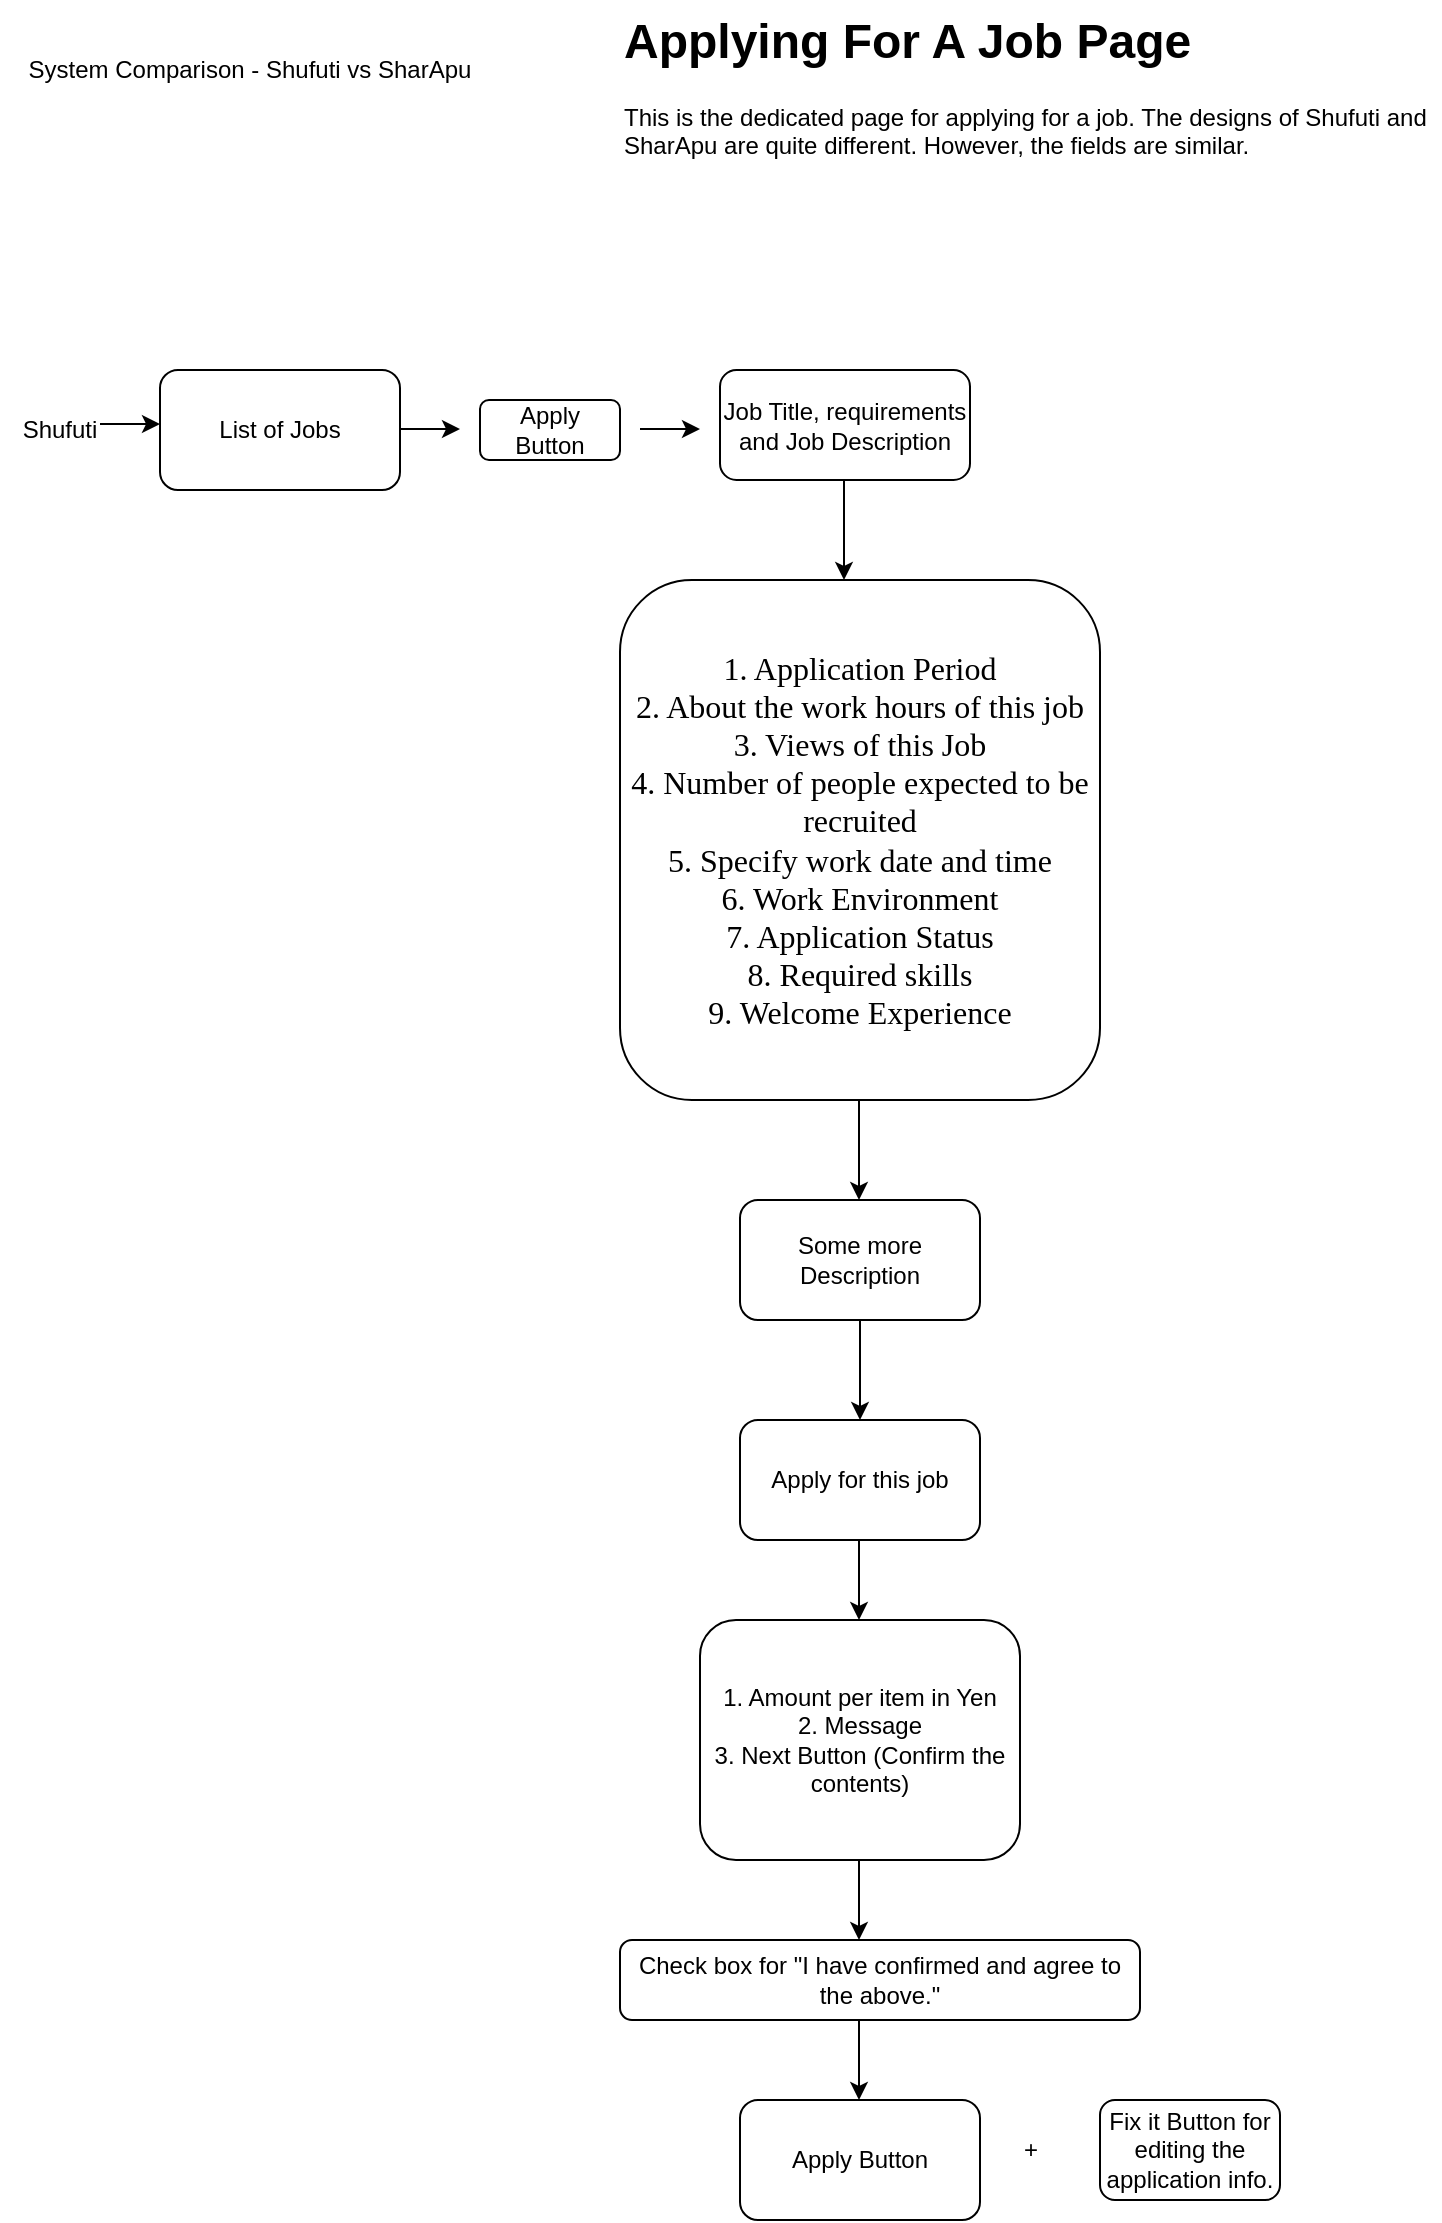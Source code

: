 <mxfile version="26.2.14">
  <diagram name="Page-1" id="N_bDfmvDDaP694r_ya1N">
    <mxGraphModel dx="872" dy="473" grid="1" gridSize="10" guides="1" tooltips="1" connect="1" arrows="1" fold="1" page="1" pageScale="1" pageWidth="850" pageHeight="1100" math="0" shadow="0">
      <root>
        <mxCell id="0" />
        <mxCell id="1" parent="0" />
        <mxCell id="AzqbW0Qeyta-qpVPFegX-1" value="System Comparison - Shufuti vs SharApu" style="text;html=1;align=center;verticalAlign=middle;whiteSpace=wrap;rounded=0;" parent="1" vertex="1">
          <mxGeometry x="60" y="30" width="250" height="50" as="geometry" />
        </mxCell>
        <mxCell id="AzqbW0Qeyta-qpVPFegX-3" value="&lt;h1 style=&quot;margin-top: 0px;&quot;&gt;Applying For A Job Page&lt;/h1&gt;&lt;p&gt;This is the dedicated page for applying for a job. The designs of Shufuti and SharApu are quite different. However, the fields are similar.&lt;/p&gt;" style="text;html=1;whiteSpace=wrap;overflow=hidden;rounded=0;" parent="1" vertex="1">
          <mxGeometry x="370" y="20" width="410" height="120" as="geometry" />
        </mxCell>
        <mxCell id="0-7v_5kUD4jxx0amRcqz-1" value="Shufuti" style="text;html=1;align=center;verticalAlign=middle;whiteSpace=wrap;rounded=0;" vertex="1" parent="1">
          <mxGeometry x="60" y="220" width="60" height="30" as="geometry" />
        </mxCell>
        <mxCell id="0-7v_5kUD4jxx0amRcqz-6" value="List of Jobs" style="rounded=1;whiteSpace=wrap;html=1;" vertex="1" parent="1">
          <mxGeometry x="140" y="205" width="120" height="60" as="geometry" />
        </mxCell>
        <mxCell id="0-7v_5kUD4jxx0amRcqz-7" value="Apply Button" style="rounded=1;whiteSpace=wrap;html=1;" vertex="1" parent="1">
          <mxGeometry x="300" y="220" width="70" height="30" as="geometry" />
        </mxCell>
        <mxCell id="0-7v_5kUD4jxx0amRcqz-8" value="Job Title, requirements and Job Description" style="rounded=1;whiteSpace=wrap;html=1;" vertex="1" parent="1">
          <mxGeometry x="420" y="205" width="125" height="55" as="geometry" />
        </mxCell>
        <mxCell id="0-7v_5kUD4jxx0amRcqz-9" value="" style="endArrow=classic;html=1;rounded=0;" edge="1" parent="1">
          <mxGeometry width="50" height="50" relative="1" as="geometry">
            <mxPoint x="380" y="234.5" as="sourcePoint" />
            <mxPoint x="410" y="234.5" as="targetPoint" />
          </mxGeometry>
        </mxCell>
        <mxCell id="0-7v_5kUD4jxx0amRcqz-10" value="" style="endArrow=classic;html=1;rounded=0;" edge="1" parent="1">
          <mxGeometry width="50" height="50" relative="1" as="geometry">
            <mxPoint x="110" y="232" as="sourcePoint" />
            <mxPoint x="140" y="232" as="targetPoint" />
          </mxGeometry>
        </mxCell>
        <mxCell id="0-7v_5kUD4jxx0amRcqz-11" value="" style="endArrow=classic;html=1;rounded=0;" edge="1" parent="1">
          <mxGeometry width="50" height="50" relative="1" as="geometry">
            <mxPoint x="260" y="234.5" as="sourcePoint" />
            <mxPoint x="290" y="234.5" as="targetPoint" />
          </mxGeometry>
        </mxCell>
        <mxCell id="0-7v_5kUD4jxx0amRcqz-12" value="" style="endArrow=classic;html=1;rounded=0;" edge="1" parent="1">
          <mxGeometry width="50" height="50" relative="1" as="geometry">
            <mxPoint x="482" y="260" as="sourcePoint" />
            <mxPoint x="482" y="310" as="targetPoint" />
          </mxGeometry>
        </mxCell>
        <mxCell id="0-7v_5kUD4jxx0amRcqz-13" value="&lt;font size=&quot;3&quot; face=&quot;Georgia&quot;&gt;1. Application Period&lt;/font&gt;&lt;div&gt;&lt;font size=&quot;3&quot; face=&quot;Georgia&quot;&gt;2. About the work hours of this job&lt;/font&gt;&lt;/div&gt;&lt;div&gt;&lt;font size=&quot;3&quot; face=&quot;Georgia&quot;&gt;3. Views of this Job&lt;/font&gt;&lt;/div&gt;&lt;div&gt;&lt;font size=&quot;3&quot; face=&quot;Georgia&quot;&gt;4. Number of people expected to be recruited&lt;/font&gt;&lt;/div&gt;&lt;div&gt;&lt;font size=&quot;3&quot; face=&quot;Georgia&quot;&gt;5. Specify work date and time&lt;/font&gt;&lt;/div&gt;&lt;div&gt;&lt;font size=&quot;3&quot; face=&quot;Georgia&quot;&gt;6. Work Environment&lt;/font&gt;&lt;/div&gt;&lt;div&gt;&lt;font size=&quot;3&quot; face=&quot;Georgia&quot;&gt;7. Application Status&lt;/font&gt;&lt;/div&gt;&lt;div&gt;&lt;font size=&quot;3&quot; face=&quot;Georgia&quot;&gt;8. Required skills&lt;/font&gt;&lt;/div&gt;&lt;div&gt;&lt;font size=&quot;3&quot; face=&quot;Georgia&quot;&gt;9. Welcome Experience&lt;/font&gt;&lt;/div&gt;" style="rounded=1;whiteSpace=wrap;html=1;" vertex="1" parent="1">
          <mxGeometry x="370" y="310" width="240" height="260" as="geometry" />
        </mxCell>
        <mxCell id="0-7v_5kUD4jxx0amRcqz-14" value="" style="endArrow=classic;html=1;rounded=0;" edge="1" parent="1">
          <mxGeometry width="50" height="50" relative="1" as="geometry">
            <mxPoint x="489.5" y="570" as="sourcePoint" />
            <mxPoint x="489.5" y="620" as="targetPoint" />
          </mxGeometry>
        </mxCell>
        <mxCell id="0-7v_5kUD4jxx0amRcqz-15" value="Some more Description" style="rounded=1;whiteSpace=wrap;html=1;" vertex="1" parent="1">
          <mxGeometry x="430" y="620" width="120" height="60" as="geometry" />
        </mxCell>
        <mxCell id="0-7v_5kUD4jxx0amRcqz-16" value="" style="endArrow=classic;html=1;rounded=0;" edge="1" parent="1" source="0-7v_5kUD4jxx0amRcqz-15">
          <mxGeometry width="50" height="50" relative="1" as="geometry">
            <mxPoint x="490" y="770" as="sourcePoint" />
            <mxPoint x="490" y="730" as="targetPoint" />
          </mxGeometry>
        </mxCell>
        <mxCell id="0-7v_5kUD4jxx0amRcqz-17" value="Apply for this job" style="rounded=1;whiteSpace=wrap;html=1;" vertex="1" parent="1">
          <mxGeometry x="430" y="730" width="120" height="60" as="geometry" />
        </mxCell>
        <mxCell id="0-7v_5kUD4jxx0amRcqz-18" value="1. Amount per item in Yen&lt;div&gt;2. Message&lt;/div&gt;&lt;div&gt;3. Next Button (Confirm the contents)&lt;/div&gt;" style="rounded=1;whiteSpace=wrap;html=1;" vertex="1" parent="1">
          <mxGeometry x="410" y="830" width="160" height="120" as="geometry" />
        </mxCell>
        <mxCell id="0-7v_5kUD4jxx0amRcqz-19" value="" style="endArrow=classic;html=1;rounded=0;" edge="1" parent="1">
          <mxGeometry width="50" height="50" relative="1" as="geometry">
            <mxPoint x="489.5" y="790" as="sourcePoint" />
            <mxPoint x="489.5" y="830" as="targetPoint" />
          </mxGeometry>
        </mxCell>
        <mxCell id="0-7v_5kUD4jxx0amRcqz-20" value="" style="endArrow=classic;html=1;rounded=0;" edge="1" parent="1">
          <mxGeometry width="50" height="50" relative="1" as="geometry">
            <mxPoint x="489.5" y="950" as="sourcePoint" />
            <mxPoint x="489.5" y="990" as="targetPoint" />
          </mxGeometry>
        </mxCell>
        <mxCell id="0-7v_5kUD4jxx0amRcqz-21" value="Check box for &quot;I have confirmed and agree to the above.&quot;" style="rounded=1;whiteSpace=wrap;html=1;" vertex="1" parent="1">
          <mxGeometry x="370" y="990" width="260" height="40" as="geometry" />
        </mxCell>
        <mxCell id="0-7v_5kUD4jxx0amRcqz-22" value="" style="endArrow=classic;html=1;rounded=0;" edge="1" parent="1">
          <mxGeometry width="50" height="50" relative="1" as="geometry">
            <mxPoint x="489.5" y="1030" as="sourcePoint" />
            <mxPoint x="489.5" y="1070" as="targetPoint" />
          </mxGeometry>
        </mxCell>
        <mxCell id="0-7v_5kUD4jxx0amRcqz-23" value="Apply Button" style="rounded=1;whiteSpace=wrap;html=1;" vertex="1" parent="1">
          <mxGeometry x="430" y="1070" width="120" height="60" as="geometry" />
        </mxCell>
        <mxCell id="0-7v_5kUD4jxx0amRcqz-24" value="+" style="text;html=1;align=center;verticalAlign=middle;resizable=0;points=[];autosize=1;strokeColor=none;fillColor=none;" vertex="1" parent="1">
          <mxGeometry x="560" y="1080" width="30" height="30" as="geometry" />
        </mxCell>
        <mxCell id="0-7v_5kUD4jxx0amRcqz-25" value="Fix it Button for editing the application info." style="rounded=1;whiteSpace=wrap;html=1;" vertex="1" parent="1">
          <mxGeometry x="610" y="1070" width="90" height="50" as="geometry" />
        </mxCell>
      </root>
    </mxGraphModel>
  </diagram>
</mxfile>
